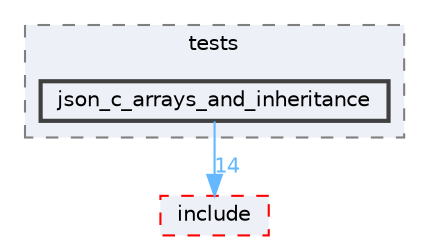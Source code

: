 digraph "external/reflect-cpp/tests/json_c_arrays_and_inheritance"
{
 // LATEX_PDF_SIZE
  bgcolor="transparent";
  edge [fontname=Helvetica,fontsize=10,labelfontname=Helvetica,labelfontsize=10];
  node [fontname=Helvetica,fontsize=10,shape=box,height=0.2,width=0.4];
  compound=true
  subgraph clusterdir_96ed9f99bdafb7b1db11ea23481da3f6 {
    graph [ bgcolor="#edf0f7", pencolor="grey50", label="tests", fontname=Helvetica,fontsize=10 style="filled,dashed", URL="dir_96ed9f99bdafb7b1db11ea23481da3f6.html",tooltip=""]
  dir_71ff3ec86a0d9eb63a8d150a9db25c66 [label="json_c_arrays_and_inheritance", fillcolor="#edf0f7", color="grey25", style="filled,bold", URL="dir_71ff3ec86a0d9eb63a8d150a9db25c66.html",tooltip=""];
  }
  dir_52db5b9842da2a9d3126408803d2a092 [label="include", fillcolor="#edf0f7", color="red", style="filled,dashed", URL="dir_52db5b9842da2a9d3126408803d2a092.html",tooltip=""];
  dir_71ff3ec86a0d9eb63a8d150a9db25c66->dir_52db5b9842da2a9d3126408803d2a092 [headlabel="14", labeldistance=1.5 headhref="dir_000436_000385.html" href="dir_000436_000385.html" color="steelblue1" fontcolor="steelblue1"];
}
